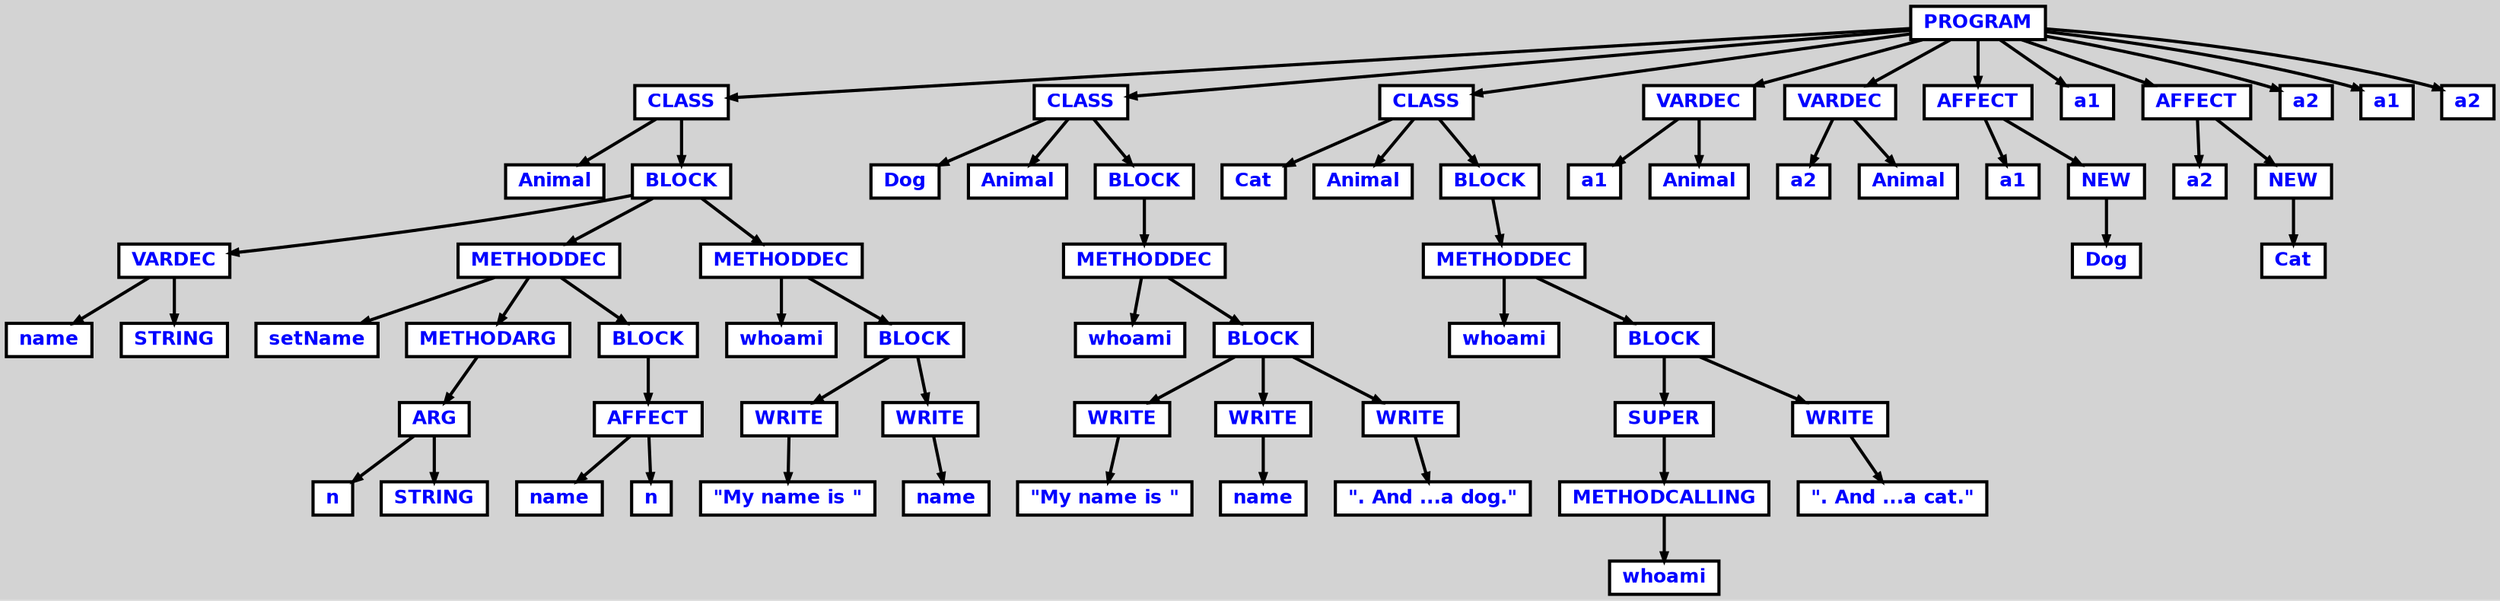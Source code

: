 digraph {

	ordering=out;
	ranksep=.4;
	bgcolor="lightgrey"; node [shape=box, fixedsize=false, fontsize=12, fontname="Helvetica-bold", fontcolor="blue"
		width=.25, height=.25, color="black", fillcolor="white", style="filled, solid, bold"];
	edge [arrowsize=.5, color="black", style="bold"]

  n0 [label="PROGRAM"];
  n1 [label="CLASS"];
  n1 [label="CLASS"];
  n2 [label="Animal"];
  n3 [label="BLOCK"];
  n3 [label="BLOCK"];
  n4 [label="VARDEC"];
  n4 [label="VARDEC"];
  n5 [label="name"];
  n6 [label="STRING"];
  n7 [label="METHODDEC"];
  n7 [label="METHODDEC"];
  n8 [label="setName"];
  n9 [label="METHODARG"];
  n9 [label="METHODARG"];
  n10 [label="ARG"];
  n10 [label="ARG"];
  n11 [label="n"];
  n12 [label="STRING"];
  n13 [label="BLOCK"];
  n13 [label="BLOCK"];
  n14 [label="AFFECT"];
  n14 [label="AFFECT"];
  n15 [label="name"];
  n16 [label="n"];
  n17 [label="METHODDEC"];
  n17 [label="METHODDEC"];
  n18 [label="whoami"];
  n19 [label="BLOCK"];
  n19 [label="BLOCK"];
  n20 [label="WRITE"];
  n20 [label="WRITE"];
  n21 [label="\"My name is \""];
  n22 [label="WRITE"];
  n22 [label="WRITE"];
  n23 [label="name"];
  n24 [label="CLASS"];
  n24 [label="CLASS"];
  n25 [label="Dog"];
  n26 [label="Animal"];
  n27 [label="BLOCK"];
  n27 [label="BLOCK"];
  n28 [label="METHODDEC"];
  n28 [label="METHODDEC"];
  n29 [label="whoami"];
  n30 [label="BLOCK"];
  n30 [label="BLOCK"];
  n31 [label="WRITE"];
  n31 [label="WRITE"];
  n32 [label="\"My name is \""];
  n33 [label="WRITE"];
  n33 [label="WRITE"];
  n34 [label="name"];
  n35 [label="WRITE"];
  n35 [label="WRITE"];
  n36 [label="\". And ...a dog.\""];
  n37 [label="CLASS"];
  n37 [label="CLASS"];
  n38 [label="Cat"];
  n39 [label="Animal"];
  n40 [label="BLOCK"];
  n40 [label="BLOCK"];
  n41 [label="METHODDEC"];
  n41 [label="METHODDEC"];
  n42 [label="whoami"];
  n43 [label="BLOCK"];
  n43 [label="BLOCK"];
  n44 [label="SUPER"];
  n44 [label="SUPER"];
  n45 [label="METHODCALLING"];
  n45 [label="METHODCALLING"];
  n46 [label="whoami"];
  n47 [label="WRITE"];
  n47 [label="WRITE"];
  n48 [label="\". And ...a cat.\""];
  n49 [label="VARDEC"];
  n49 [label="VARDEC"];
  n50 [label="a1"];
  n51 [label="Animal"];
  n52 [label="VARDEC"];
  n52 [label="VARDEC"];
  n53 [label="a2"];
  n54 [label="Animal"];
  n55 [label="AFFECT"];
  n55 [label="AFFECT"];
  n56 [label="a1"];
  n57 [label="NEW"];
  n57 [label="NEW"];
  n58 [label="Dog"];
  n59 [label="a1"];
  n60 [label="AFFECT"];
  n60 [label="AFFECT"];
  n61 [label="a2"];
  n62 [label="NEW"];
  n62 [label="NEW"];
  n63 [label="Cat"];
  n64 [label="a2"];
  n65 [label="a1"];
  n66 [label="a2"];

  n0 -> n1 // "PROGRAM" -> "CLASS"
  n1 -> n2 // "CLASS" -> "Animal"
  n1 -> n3 // "CLASS" -> "BLOCK"
  n3 -> n4 // "BLOCK" -> "VARDEC"
  n4 -> n5 // "VARDEC" -> "name"
  n4 -> n6 // "VARDEC" -> "STRING"
  n3 -> n7 // "BLOCK" -> "METHODDEC"
  n7 -> n8 // "METHODDEC" -> "setName"
  n7 -> n9 // "METHODDEC" -> "METHODARG"
  n9 -> n10 // "METHODARG" -> "ARG"
  n10 -> n11 // "ARG" -> "n"
  n10 -> n12 // "ARG" -> "STRING"
  n7 -> n13 // "METHODDEC" -> "BLOCK"
  n13 -> n14 // "BLOCK" -> "AFFECT"
  n14 -> n15 // "AFFECT" -> "name"
  n14 -> n16 // "AFFECT" -> "n"
  n3 -> n17 // "BLOCK" -> "METHODDEC"
  n17 -> n18 // "METHODDEC" -> "whoami"
  n17 -> n19 // "METHODDEC" -> "BLOCK"
  n19 -> n20 // "BLOCK" -> "WRITE"
  n20 -> n21 // "WRITE" -> "\"My name is \""
  n19 -> n22 // "BLOCK" -> "WRITE"
  n22 -> n23 // "WRITE" -> "name"
  n0 -> n24 // "PROGRAM" -> "CLASS"
  n24 -> n25 // "CLASS" -> "Dog"
  n24 -> n26 // "CLASS" -> "Animal"
  n24 -> n27 // "CLASS" -> "BLOCK"
  n27 -> n28 // "BLOCK" -> "METHODDEC"
  n28 -> n29 // "METHODDEC" -> "whoami"
  n28 -> n30 // "METHODDEC" -> "BLOCK"
  n30 -> n31 // "BLOCK" -> "WRITE"
  n31 -> n32 // "WRITE" -> "\"My name is \""
  n30 -> n33 // "BLOCK" -> "WRITE"
  n33 -> n34 // "WRITE" -> "name"
  n30 -> n35 // "BLOCK" -> "WRITE"
  n35 -> n36 // "WRITE" -> "\". And ...a dog.\""
  n0 -> n37 // "PROGRAM" -> "CLASS"
  n37 -> n38 // "CLASS" -> "Cat"
  n37 -> n39 // "CLASS" -> "Animal"
  n37 -> n40 // "CLASS" -> "BLOCK"
  n40 -> n41 // "BLOCK" -> "METHODDEC"
  n41 -> n42 // "METHODDEC" -> "whoami"
  n41 -> n43 // "METHODDEC" -> "BLOCK"
  n43 -> n44 // "BLOCK" -> "SUPER"
  n44 -> n45 // "SUPER" -> "METHODCALLING"
  n45 -> n46 // "METHODCALLING" -> "whoami"
  n43 -> n47 // "BLOCK" -> "WRITE"
  n47 -> n48 // "WRITE" -> "\". And ...a cat.\""
  n0 -> n49 // "PROGRAM" -> "VARDEC"
  n49 -> n50 // "VARDEC" -> "a1"
  n49 -> n51 // "VARDEC" -> "Animal"
  n0 -> n52 // "PROGRAM" -> "VARDEC"
  n52 -> n53 // "VARDEC" -> "a2"
  n52 -> n54 // "VARDEC" -> "Animal"
  n0 -> n55 // "PROGRAM" -> "AFFECT"
  n55 -> n56 // "AFFECT" -> "a1"
  n55 -> n57 // "AFFECT" -> "NEW"
  n57 -> n58 // "NEW" -> "Dog"
  n0 -> n59 // "PROGRAM" -> "a1"
  n0 -> n60 // "PROGRAM" -> "AFFECT"
  n60 -> n61 // "AFFECT" -> "a2"
  n60 -> n62 // "AFFECT" -> "NEW"
  n62 -> n63 // "NEW" -> "Cat"
  n0 -> n64 // "PROGRAM" -> "a2"
  n0 -> n65 // "PROGRAM" -> "a1"
  n0 -> n66 // "PROGRAM" -> "a2"

}

